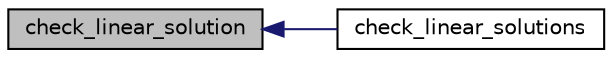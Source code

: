 digraph "check_linear_solution"
{
  edge [fontname="Helvetica",fontsize="10",labelfontname="Helvetica",labelfontsize="10"];
  node [fontname="Helvetica",fontsize="10",shape=record];
  rankdir="LR";
  Node12 [label="check_linear_solution",height=0.2,width=0.4,color="black", fillcolor="grey75", style="filled", fontcolor="black"];
  Node12 -> Node13 [dir="back",color="midnightblue",fontsize="10",style="solid",fontname="Helvetica"];
  Node13 [label="check_linear_solutions",height=0.2,width=0.4,color="black", fillcolor="white", style="filled",URL="$d2/d59/linear_system_8h.html#ad72a0bdfa452ab6c3ad9eb2d145b1096"];
}
